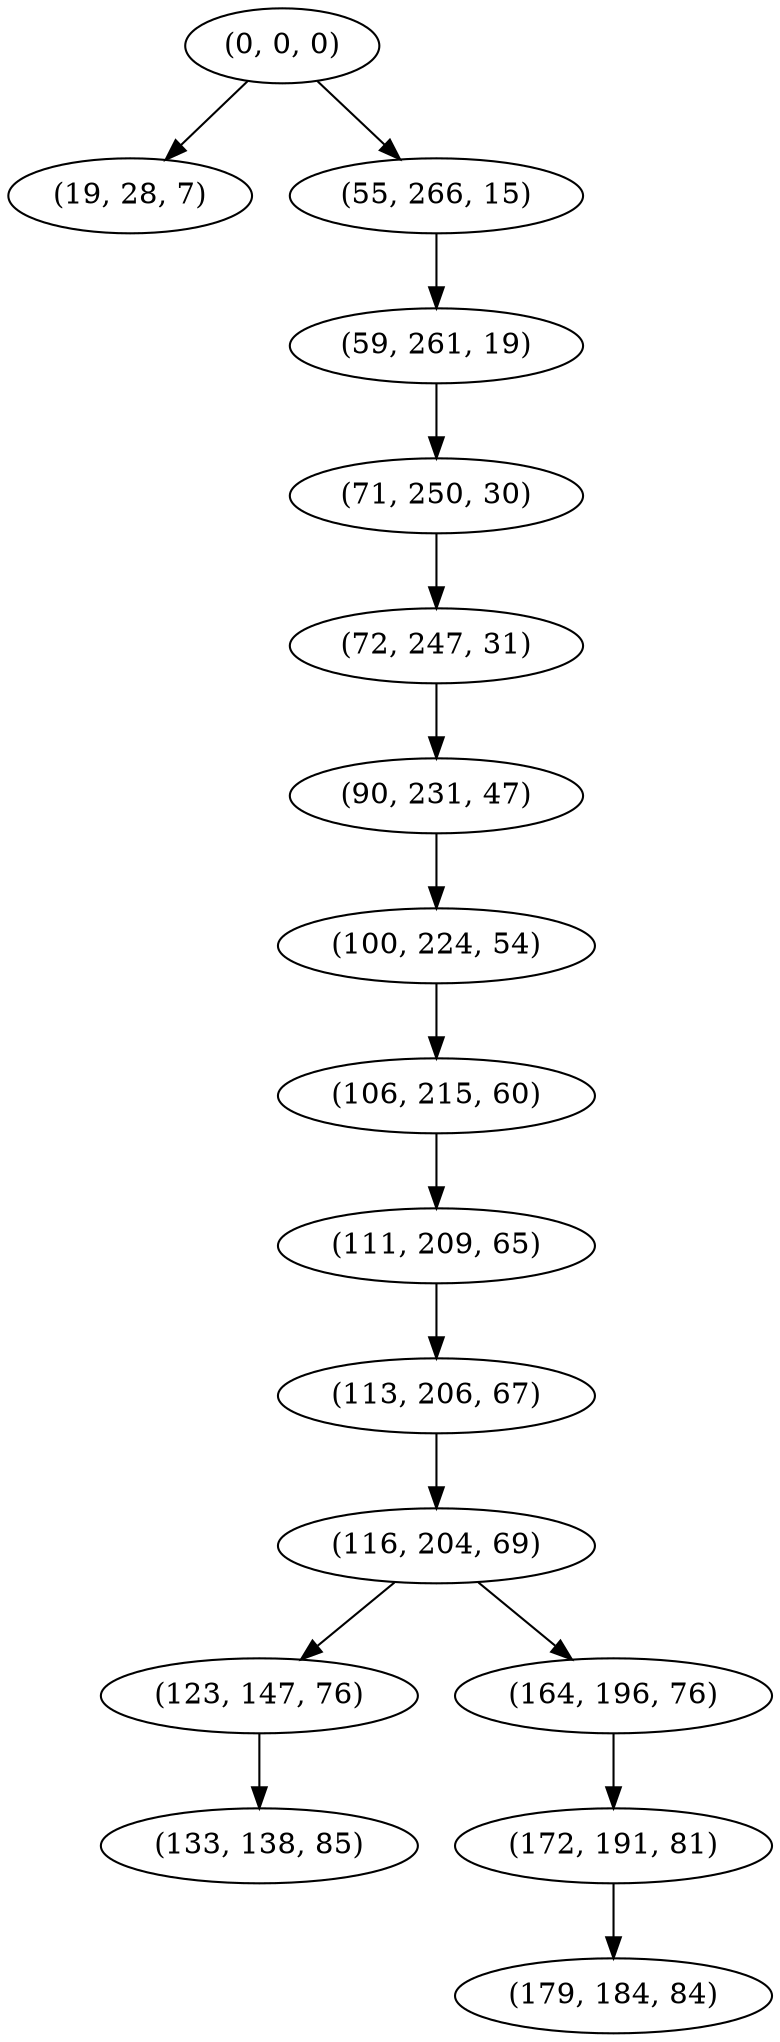 digraph tree {
    "(0, 0, 0)";
    "(19, 28, 7)";
    "(55, 266, 15)";
    "(59, 261, 19)";
    "(71, 250, 30)";
    "(72, 247, 31)";
    "(90, 231, 47)";
    "(100, 224, 54)";
    "(106, 215, 60)";
    "(111, 209, 65)";
    "(113, 206, 67)";
    "(116, 204, 69)";
    "(123, 147, 76)";
    "(133, 138, 85)";
    "(164, 196, 76)";
    "(172, 191, 81)";
    "(179, 184, 84)";
    "(0, 0, 0)" -> "(19, 28, 7)";
    "(0, 0, 0)" -> "(55, 266, 15)";
    "(55, 266, 15)" -> "(59, 261, 19)";
    "(59, 261, 19)" -> "(71, 250, 30)";
    "(71, 250, 30)" -> "(72, 247, 31)";
    "(72, 247, 31)" -> "(90, 231, 47)";
    "(90, 231, 47)" -> "(100, 224, 54)";
    "(100, 224, 54)" -> "(106, 215, 60)";
    "(106, 215, 60)" -> "(111, 209, 65)";
    "(111, 209, 65)" -> "(113, 206, 67)";
    "(113, 206, 67)" -> "(116, 204, 69)";
    "(116, 204, 69)" -> "(123, 147, 76)";
    "(116, 204, 69)" -> "(164, 196, 76)";
    "(123, 147, 76)" -> "(133, 138, 85)";
    "(164, 196, 76)" -> "(172, 191, 81)";
    "(172, 191, 81)" -> "(179, 184, 84)";
}
